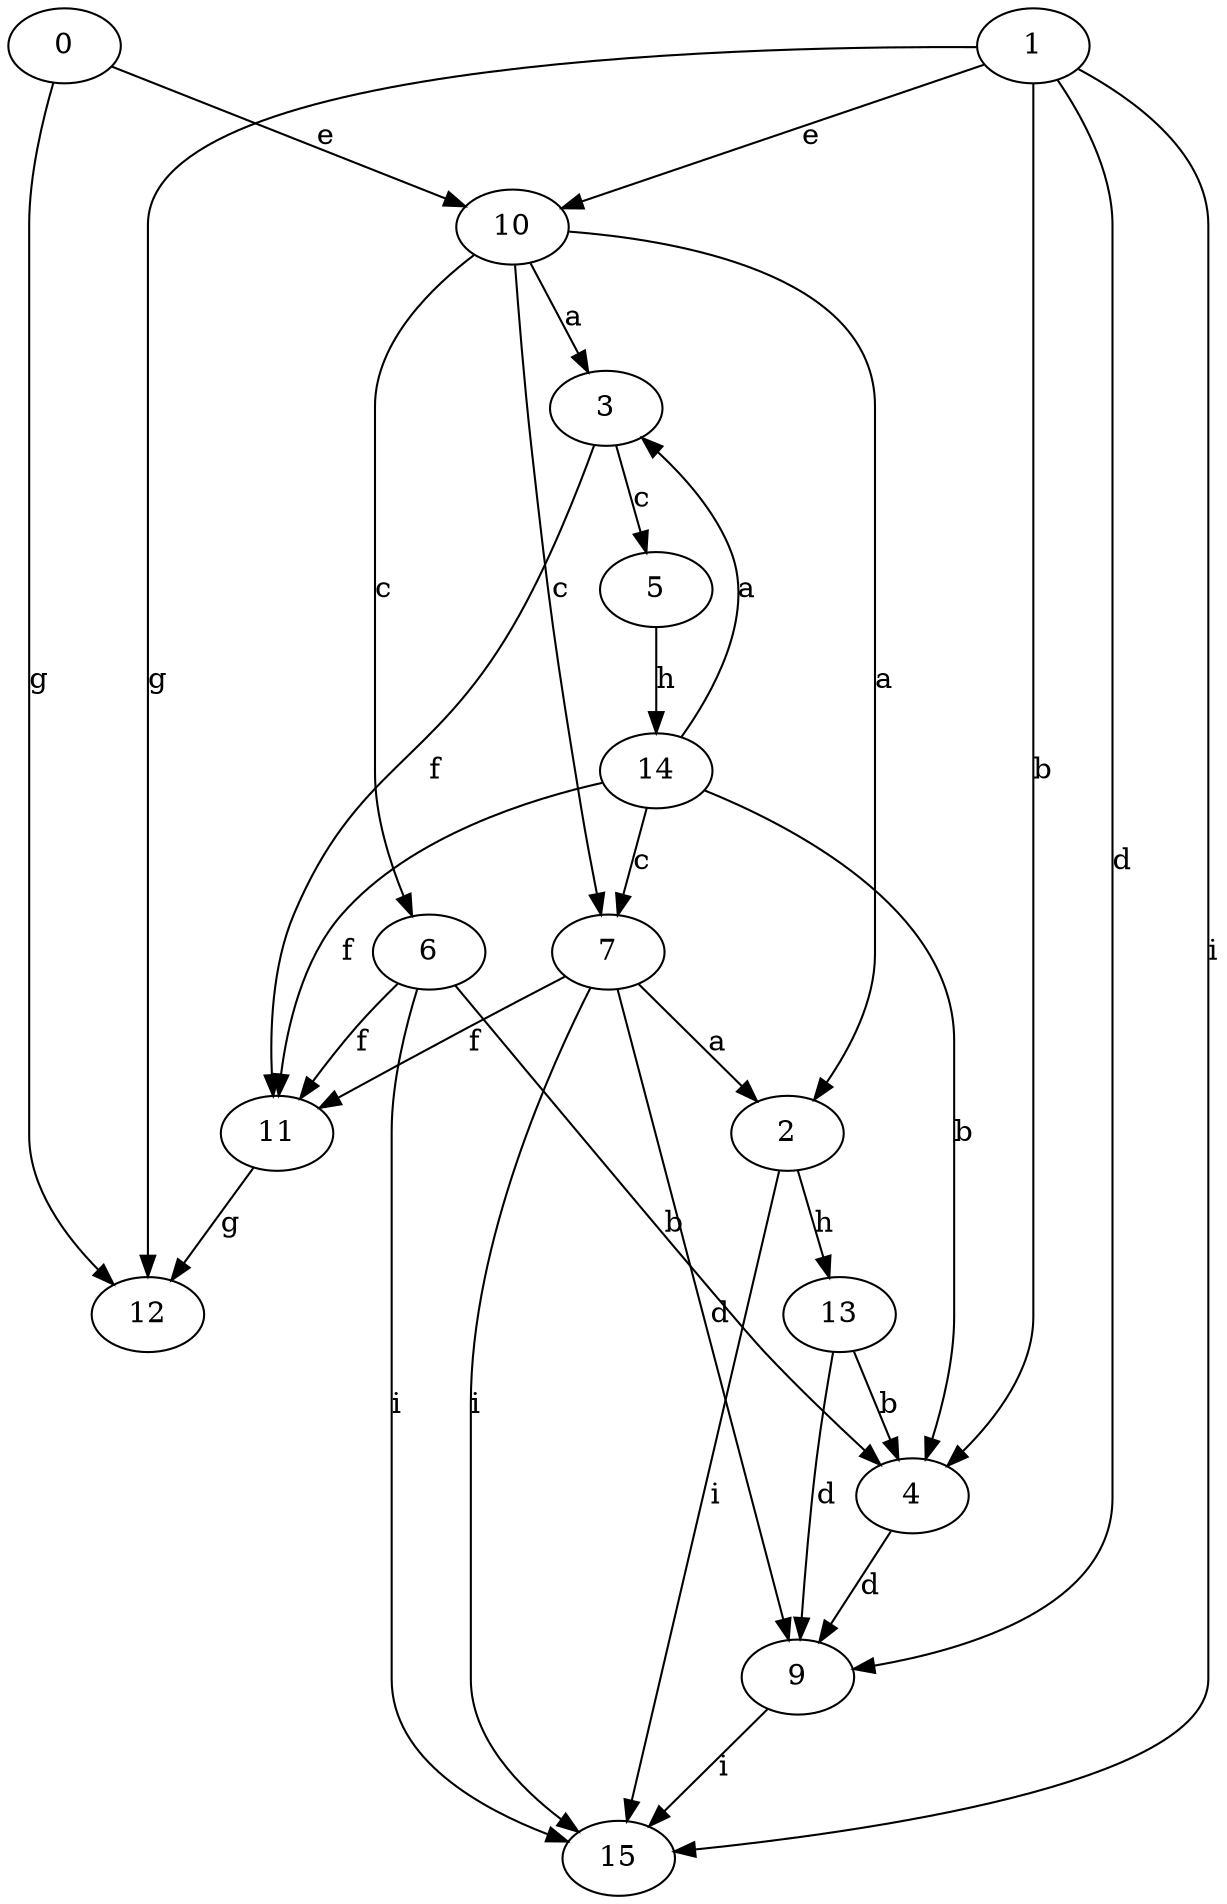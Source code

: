 strict digraph  {
2;
0;
1;
3;
4;
5;
6;
7;
9;
10;
11;
12;
13;
14;
15;
2 -> 13  [label=h];
2 -> 15  [label=i];
0 -> 10  [label=e];
0 -> 12  [label=g];
1 -> 4  [label=b];
1 -> 9  [label=d];
1 -> 10  [label=e];
1 -> 12  [label=g];
1 -> 15  [label=i];
3 -> 5  [label=c];
3 -> 11  [label=f];
4 -> 9  [label=d];
5 -> 14  [label=h];
6 -> 4  [label=b];
6 -> 11  [label=f];
6 -> 15  [label=i];
7 -> 2  [label=a];
7 -> 9  [label=d];
7 -> 11  [label=f];
7 -> 15  [label=i];
9 -> 15  [label=i];
10 -> 2  [label=a];
10 -> 3  [label=a];
10 -> 6  [label=c];
10 -> 7  [label=c];
11 -> 12  [label=g];
13 -> 4  [label=b];
13 -> 9  [label=d];
14 -> 3  [label=a];
14 -> 4  [label=b];
14 -> 7  [label=c];
14 -> 11  [label=f];
}
